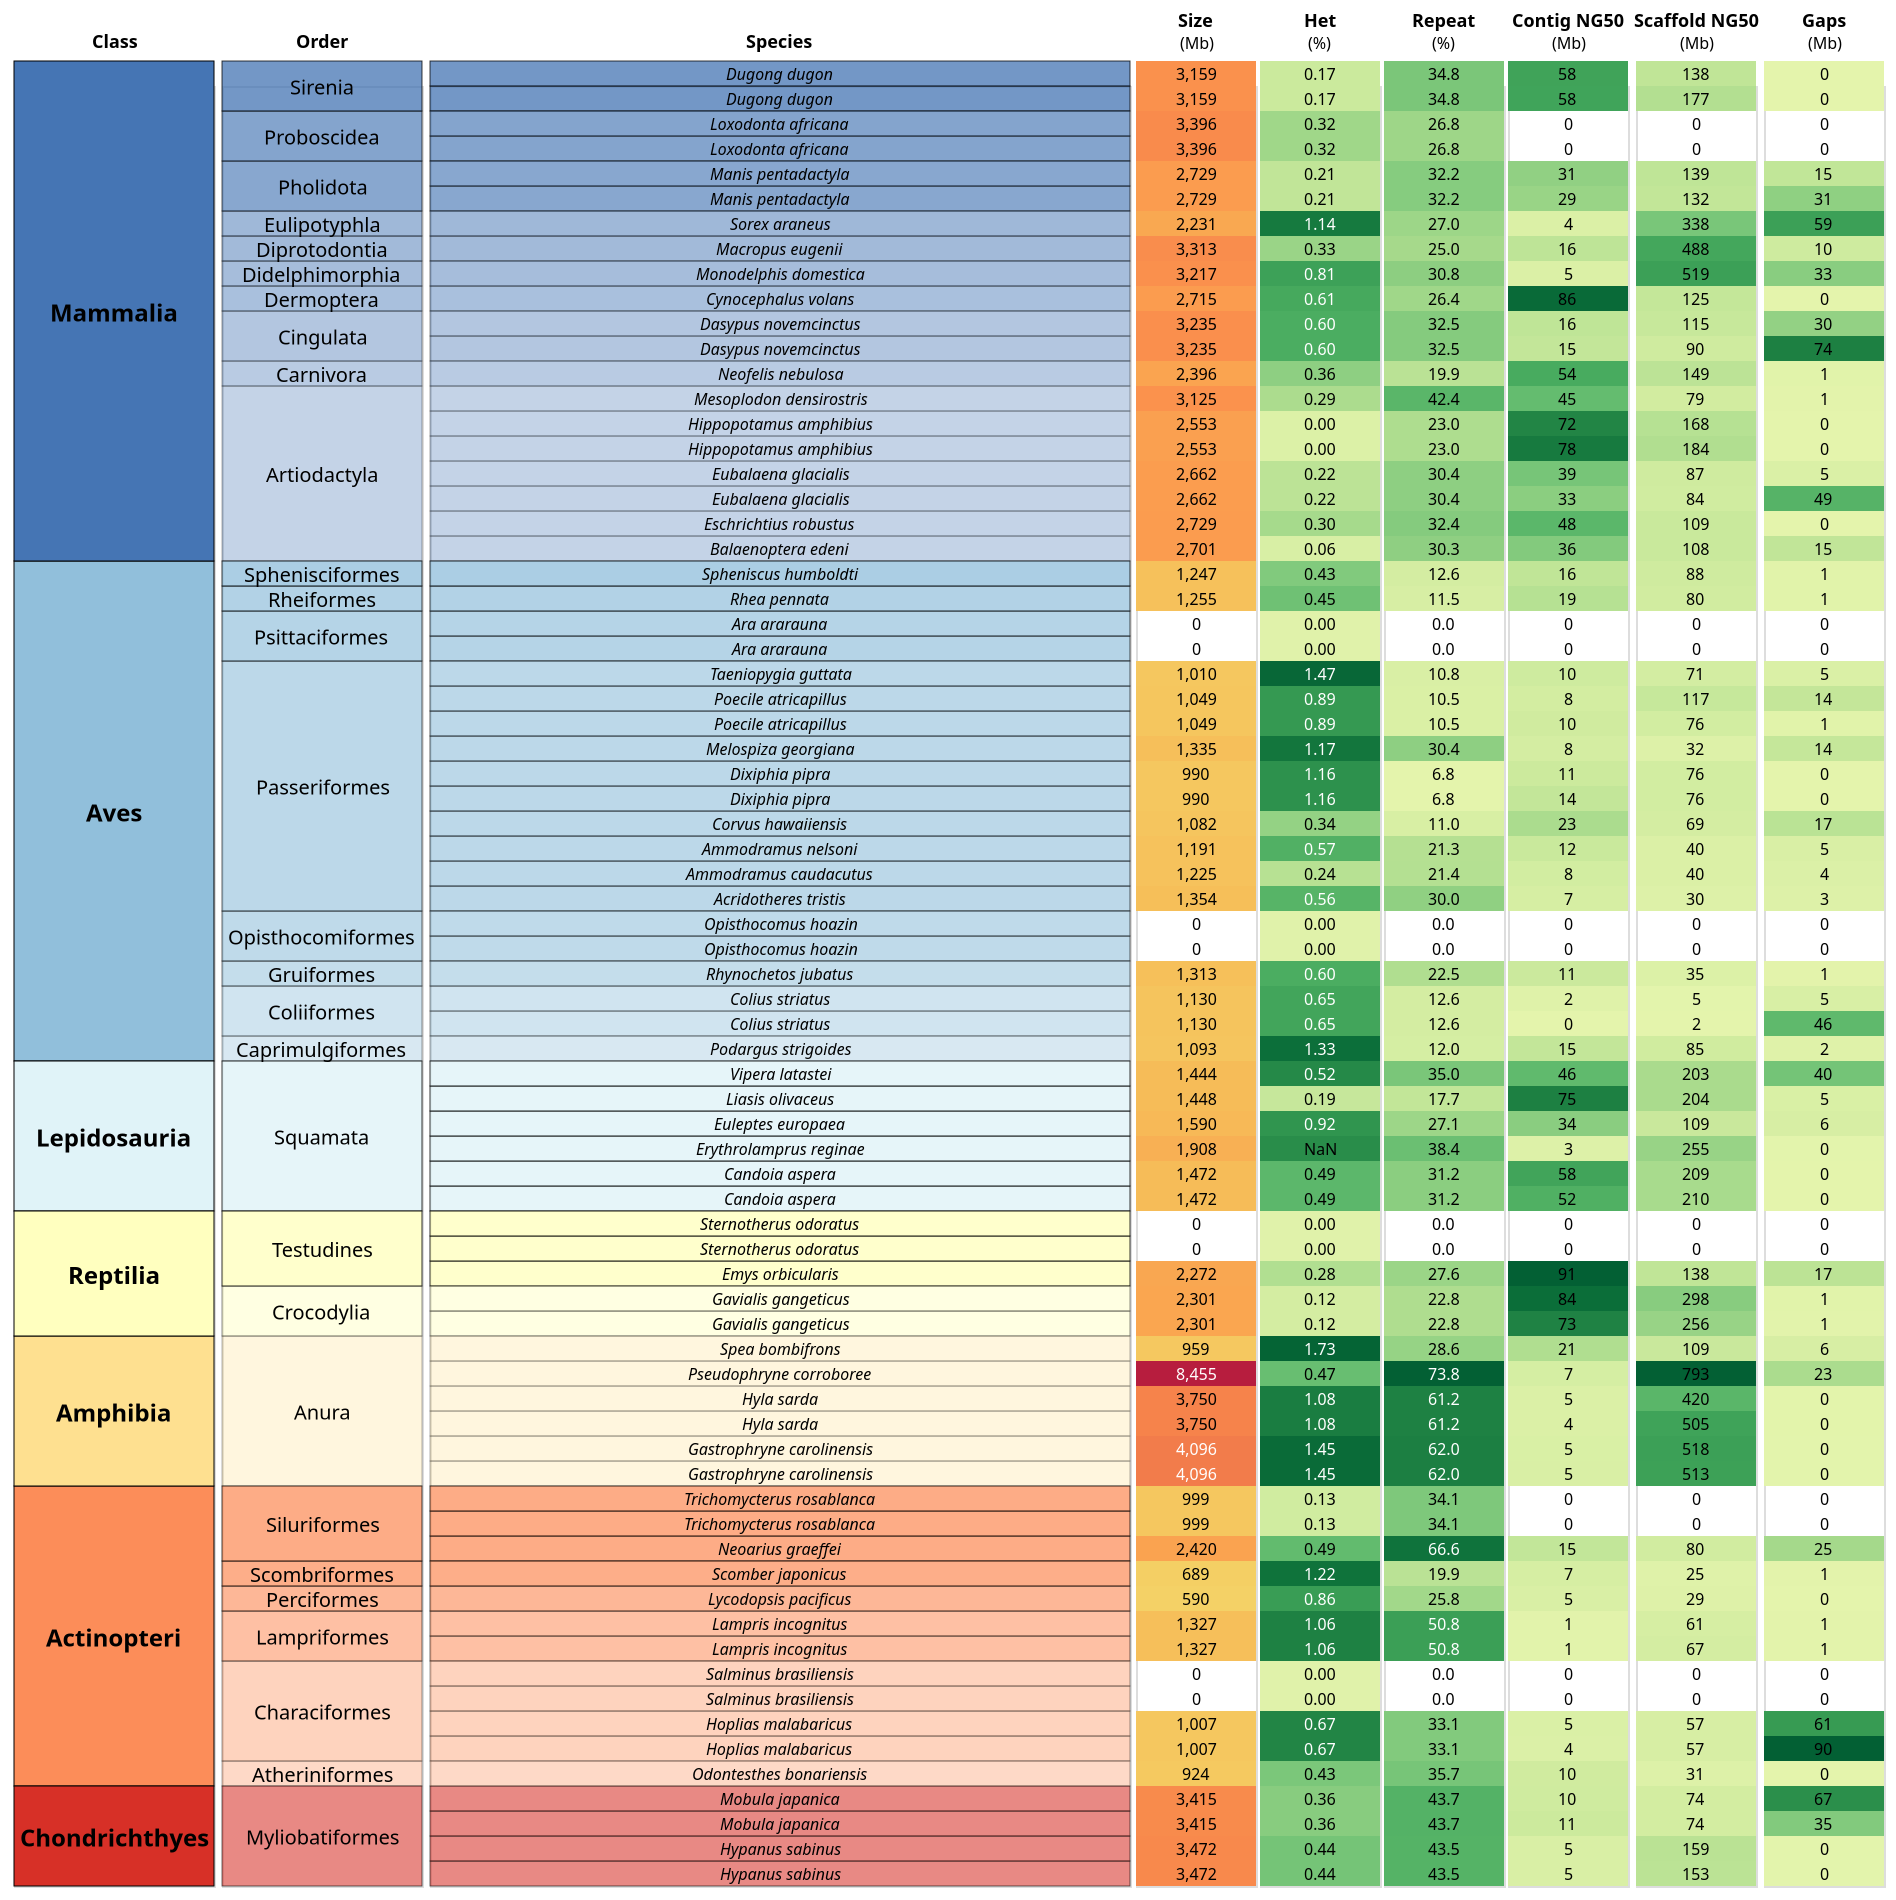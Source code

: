 {"config": {"view": {"continuousWidth": 400, "continuousHeight": 300}, "concat": {"spacing": 0}, "title": {"fontSize": 9, "subtitleFontSize": 8}}, "hconcat": [{"layer": [{"mark": {"type": "rect", "opacity": 1, "stroke": "black", "strokeWidth": 0.5}, "encoding": {"color": {"field": "class_", "legend": null, "scale": {"domain": ["Chondrichthyes", "Actinopteri", "Amphibia", "Reptilia", "Lepidosauria", "Aves", "Mammalia"], "range": ["#d73027", "#fc8d59", "#fee090", "#ffffbf", "#e0f3f8", "#91bfdb", "#4575b4"]}, "type": "nominal"}, "y": {"axis": null, "field": "mn", "scale": {"domain": [0, 72], "nice": false}, "type": "quantitative"}, "y2": {"field": "mx"}}, "height": 900, "title": "Class", "width": 100}, {"mark": {"type": "text", "align": "center", "baseline": "middle", "color": "black", "dy": -5, "fontSize": 12, "fontWeight": "bold"}, "encoding": {"color": {"value": "black"}, "href": {"field": "link", "type": "nominal"}, "text": {"field": "class_", "type": "nominal"}, "y": {"field": "mid", "type": "quantitative"}, "y2": {"field": "mx"}}, "height": 900, "title": "Class", "transform": [{"calculate": "('https://www.google.com/search?q=' + datum.class_)", "as": "link"}], "width": 100}], "data": {"name": "data-b718130dd25c796f92203ad038ae0a6a"}}, {"layer": [{"mark": {"type": "rect", "opacity": 1, "stroke": "black", "strokeWidth": 0.5}, "encoding": {"color": {"field": "class_", "legend": null, "scale": {"domain": ["Chondrichthyes", "Actinopteri", "Amphibia", "Reptilia", "Lepidosauria", "Aves", "Mammalia"], "range": ["#d73027", "#fc8d59", "#fee090", "#ffffbf", "#e0f3f8", "#91bfdb", "#4575b4"]}, "type": "nominal"}, "opacity": {"field": "order", "legend": null, "type": "nominal"}, "y": {"axis": null, "field": "mn", "scale": {"domain": [0, 72], "nice": false}, "type": "quantitative"}, "y2": {"field": "mx"}}, "height": 900, "title": "Order", "width": 100}, {"mark": {"type": "text", "align": "center", "baseline": "middle", "color": "black", "dy": -5, "fontSize": 10}, "encoding": {"color": {"value": "black"}, "href": {"field": "link", "type": "nominal"}, "opacity": {"value": 1}, "text": {"field": "order", "type": "nominal"}, "y": {"field": "mid", "type": "quantitative"}, "y2": {"field": "mx"}}, "height": 900, "title": "Order", "transform": [{"calculate": "('https://www.google.com/search?q=' + datum.order)", "as": "link"}], "width": 100}], "data": {"name": "data-6fca83ff158e93152da01a2fca35d624"}}, {"layer": [{"mark": {"type": "rect", "opacity": 1, "stroke": "black", "strokeWidth": 0.5}, "encoding": {"color": {"field": "class_", "legend": null, "scale": {"domain": ["Chondrichthyes", "Actinopteri", "Amphibia", "Reptilia", "Lepidosauria", "Aves", "Mammalia"], "range": ["#d73027", "#fc8d59", "#fee090", "#ffffbf", "#e0f3f8", "#91bfdb", "#4575b4"]}, "type": "nominal"}, "opacity": {"field": "order", "legend": null, "type": "nominal"}, "y": {"axis": null, "field": "mn", "scale": {"domain": [0, 72], "nice": false}, "type": "quantitative"}, "y2": {"field": "mx"}}, "height": 900, "title": "Species", "width": 350}, {"mark": {"type": "text", "align": "center", "baseline": "middle", "color": "black", "dy": -5, "fontSize": 8, "fontStyle": "italic"}, "encoding": {"color": {"condition": {"value": "black", "test": "(datum['class_'] === 'Mammalia')"}, "value": "black"}, "href": {"field": "link", "type": "nominal"}, "opacity": {"value": 1}, "text": {"field": "species", "type": "nominal"}, "y": {"field": "mid", "type": "quantitative"}, "y2": {"field": "mx"}}, "height": 900, "title": "Species", "transform": [{"calculate": "('https://genomeark.github.io/genomeark-all/' + datum.sp)", "as": "link"}], "width": 350}], "data": {"name": "data-f3bec25cee47e6b8a307a8fdd48ca5fb"}}, {"hconcat": [{"layer": [{"mark": "rect", "encoding": {"color": {"field": "size", "legend": null, "scale": {"scheme": "goldred"}, "type": "quantitative"}, "y": {"axis": null, "field": "mn", "scale": {"domain": [0, 72], "nice": false}, "type": "quantitative"}, "y2": {"field": "mx"}}, "height": 900, "title": {"text": "Size", "subtitle": "(Mb)"}, "width": 60}, {"mark": {"type": "text", "align": "center", "baseline": "middle", "color": "black", "dy": -5, "fontSize": 8}, "encoding": {"color": {"condition": {"value": "white", "test": "(datum['size'] > 4000)"}, "value": "black"}, "opacity": {"value": 1}, "text": {"field": "size", "format": ",.0f", "type": "quantitative"}, "y": {"field": "mn", "type": "quantitative"}, "y2": {"field": "mx"}}, "height": 900, "title": {"text": "Size", "subtitle": "(Mb)"}, "width": 60}]}, {"layer": [{"mark": "rect", "encoding": {"color": {"field": "het", "legend": null, "scale": {"scheme": "yellowgreen"}, "type": "nominal"}, "y": {"axis": null, "field": "mn", "scale": {"domain": [0, 72], "nice": false}, "type": "quantitative"}, "y2": {"field": "mx"}}, "height": 900, "title": {"text": "Het", "subtitle": "(%)"}, "width": 60}, {"mark": {"type": "text", "align": "center", "baseline": "middle", "color": "black", "dy": -5, "fontSize": 8}, "encoding": {"color": {"condition": {"value": "white", "test": "(datum['het'] > 0.5)"}, "value": "black"}, "opacity": {"value": 1}, "text": {"field": "het", "format": ",.2f", "type": "nominal"}, "y": {"field": "mn", "type": "quantitative"}, "y2": {"field": "mx"}}, "height": 900, "title": {"text": "Het", "subtitle": "(%)"}, "width": 60}]}, {"layer": [{"mark": "rect", "encoding": {"color": {"field": "rep", "legend": null, "scale": {"scheme": "yellowgreen"}, "type": "quantitative"}, "y": {"axis": null, "field": "mn", "scale": {"domain": [0, 72], "nice": false}, "type": "quantitative"}, "y2": {"field": "mx"}}, "height": 900, "title": {"text": "Repeat", "subtitle": "(%)"}, "width": 60}, {"mark": {"type": "text", "align": "center", "baseline": "middle", "color": "black", "dy": -5, "fontSize": 8}, "encoding": {"color": {"condition": {"value": "white", "test": "(datum['rep'] > 50)"}, "value": "black"}, "opacity": {"value": 1}, "text": {"field": "rep", "format": ",.1f", "type": "quantitative"}, "y": {"field": "mn", "type": "quantitative"}, "y2": {"field": "mx"}}, "height": 900, "title": {"text": "Repeat", "subtitle": "(%)"}, "width": 60}]}, {"layer": [{"mark": "rect", "encoding": {"color": {"field": "c_ng50", "legend": null, "scale": {"scheme": "yellowgreen"}, "type": "quantitative"}, "y": {"axis": null, "field": "mn", "scale": {"domain": [0, 72], "nice": false}, "type": "quantitative"}, "y2": {"field": "mx"}}, "height": 900, "title": {"text": "Contig NG50", "subtitle": "(Mb)"}, "width": 60}, {"mark": {"type": "text", "align": "center", "baseline": "middle", "color": "black", "dy": -5, "fontSize": 8}, "encoding": {"color": {"condition": {"value": "white", "test": "(datum['c_ng50'] > 4000)"}, "value": "black"}, "opacity": {"value": 1}, "text": {"field": "c_ng50", "format": ",.0f", "type": "quantitative"}, "y": {"field": "mn", "type": "quantitative"}, "y2": {"field": "mx"}}, "height": 900, "title": {"text": "Contig NG50", "subtitle": "(Mb)"}, "width": 60}]}, {"layer": [{"mark": "rect", "encoding": {"color": {"field": "s_ng50", "legend": null, "scale": {"scheme": "yellowgreen"}, "type": "quantitative"}, "y": {"axis": null, "field": "mn", "scale": {"domain": [0, 72], "nice": false}, "type": "quantitative"}, "y2": {"field": "mx"}}, "height": 900, "title": {"text": "Scaffold NG50", "subtitle": "(Mb)"}, "width": 60}, {"mark": {"type": "text", "align": "center", "baseline": "middle", "color": "black", "dy": -5, "fontSize": 8}, "encoding": {"color": {"condition": {"value": "white", "test": "(datum['s_ng50'] > 4000)"}, "value": "black"}, "opacity": {"value": 1}, "text": {"field": "s_ng50", "format": ",.0f", "type": "quantitative"}, "y": {"field": "mn", "type": "quantitative"}, "y2": {"field": "mx"}}, "height": 900, "title": {"text": "Scaffold NG50", "subtitle": "(Mb)"}, "width": 60}]}, {"layer": [{"mark": "rect", "encoding": {"color": {"field": "sGap", "legend": null, "scale": {"scheme": "yellowgreen"}, "type": "quantitative"}, "y": {"axis": null, "field": "mn", "scale": {"domain": [0, 72], "nice": false}, "type": "quantitative"}, "y2": {"field": "mx"}}, "height": 900, "title": {"text": "Gaps", "subtitle": "(Mb)"}, "width": 60}, {"mark": {"type": "text", "align": "center", "baseline": "middle", "color": "black", "dy": -5, "fontSize": 8}, "encoding": {"color": {"condition": {"value": "white", "test": "(datum['sGap'] > 4000)"}, "value": "black"}, "opacity": {"value": 1}, "text": {"field": "sGap", "format": ",.0f", "type": "quantitative"}, "y": {"field": "mn", "type": "quantitative"}, "y2": {"field": "mx"}}, "height": 900, "title": {"text": "Gaps", "subtitle": "(Mb)"}, "width": 60}]}], "data": {"name": "data-f3bec25cee47e6b8a307a8fdd48ca5fb"}}], "$schema": "https://vega.github.io/schema/vega-lite/v4.17.0.json", "datasets": {"data-b718130dd25c796f92203ad038ae0a6a": [{"class_": "Actinopteri", "mn": 4, "mx": 16, "mid": 9.5}, {"class_": "Amphibia", "mn": 16, "mx": 22, "mid": 18.5}, {"class_": "Aves", "mn": 33, "mx": 53, "mid": 42.5}, {"class_": "Chondrichthyes", "mn": 0, "mx": 4, "mid": 1.5}, {"class_": "Lepidosauria", "mn": 27, "mx": 33, "mid": 29.5}, {"class_": "Mammalia", "mn": 53, "mx": 73, "mid": 62.5}, {"class_": "Reptilia", "mn": 22, "mx": 27, "mid": 24.0}], "data-6fca83ff158e93152da01a2fca35d624": [{"order": "Anura", "mn": 16, "mx": 22, "mid": 18.5, "class_": "Amphibia"}, {"order": "Artiodactyla", "mn": 53, "mx": 60, "mid": 56.0, "class_": "Mammalia"}, {"order": "Atheriniformes", "mn": 4, "mx": 5, "mid": 4.0, "class_": "Actinopteri"}, {"order": "Caprimulgiformes", "mn": 33, "mx": 34, "mid": 33.0, "class_": "Aves"}, {"order": "Carnivora", "mn": 60, "mx": 61, "mid": 60.0, "class_": "Mammalia"}, {"order": "Characiformes", "mn": 5, "mx": 9, "mid": 6.5, "class_": "Actinopteri"}, {"order": "Cingulata", "mn": 61, "mx": 63, "mid": 61.5, "class_": "Mammalia"}, {"order": "Coliiformes", "mn": 34, "mx": 36, "mid": 34.5, "class_": "Aves"}, {"order": "Crocodylia", "mn": 22, "mx": 24, "mid": 22.5, "class_": "Reptilia"}, {"order": "Dermoptera", "mn": 63, "mx": 64, "mid": 63.0, "class_": "Mammalia"}, {"order": "Didelphimorphia", "mn": 64, "mx": 65, "mid": 64.0, "class_": "Mammalia"}, {"order": "Diprotodontia", "mn": 65, "mx": 66, "mid": 65.0, "class_": "Mammalia"}, {"order": "Eulipotyphla", "mn": 66, "mx": 67, "mid": 66.0, "class_": "Mammalia"}, {"order": "Gruiformes", "mn": 36, "mx": 37, "mid": 36.0, "class_": "Aves"}, {"order": "Lampriformes", "mn": 9, "mx": 11, "mid": 9.5, "class_": "Actinopteri"}, {"order": "Myliobatiformes", "mn": 0, "mx": 4, "mid": 1.5, "class_": "Chondrichthyes"}, {"order": "Opisthocomiformes", "mn": 37, "mx": 39, "mid": 37.5, "class_": "Aves"}, {"order": "Passeriformes", "mn": 39, "mx": 49, "mid": 43.5, "class_": "Aves"}, {"order": "Perciformes", "mn": 11, "mx": 12, "mid": 11.0, "class_": "Actinopteri"}, {"order": "Pholidota", "mn": 67, "mx": 69, "mid": 67.5, "class_": "Mammalia"}, {"order": "Proboscidea", "mn": 69, "mx": 71, "mid": 69.5, "class_": "Mammalia"}, {"order": "Psittaciformes", "mn": 49, "mx": 51, "mid": 49.5, "class_": "Aves"}, {"order": "Rheiformes", "mn": 51, "mx": 52, "mid": 51.0, "class_": "Aves"}, {"order": "Scombriformes", "mn": 12, "mx": 13, "mid": 12.0, "class_": "Actinopteri"}, {"order": "Siluriformes", "mn": 13, "mx": 16, "mid": 14.0, "class_": "Actinopteri"}, {"order": "Sirenia", "mn": 71, "mx": 73, "mid": 71.5, "class_": "Mammalia"}, {"order": "Sphenisciformes", "mn": 52, "mx": 53, "mid": 52.0, "class_": "Aves"}, {"order": "Squamata", "mn": 27, "mx": 33, "mid": 29.5, "class_": "Lepidosauria"}, {"order": "Testudines", "mn": 24, "mx": 27, "mid": 25.0, "class_": "Reptilia"}], "data-f3bec25cee47e6b8a307a8fdd48ca5fb": [{"NCBI Species": "Acridotheres tristis", "Assembly version": "hap1", "sp": "Acridotheres_tristis", "mn": 39, "mx": 40, "mid": 39.0, "species": "Acridotheres tristis", "class_": "Aves", "order": "Passeriformes", "size": 1354.313347, "het": 0.558, "rep": 30.0, "s_ng50": 29.697385, "c_ng50": 6.53036, "sGap": 3.114772}, {"NCBI Species": "Ammodramus caudacutus", "Assembly version": "hap1", "sp": "Ammodramus_caudacutus", "mn": 40, "mx": 41, "mid": 40.0, "species": "Ammodramus caudacutus", "class_": "Aves", "order": "Passeriformes", "size": 1225.461744, "het": 0.236, "rep": 21.4, "s_ng50": 39.973966, "c_ng50": 8.43839, "sGap": 4.089548}, {"NCBI Species": "Ammodramus nelsoni", "Assembly version": "hap1", "sp": "Ammospiza_nelsoni", "mn": 41, "mx": 42, "mid": 41.0, "species": "Ammodramus nelsoni", "class_": "Aves", "order": "Passeriformes", "size": 1190.976425, "het": 0.571, "rep": 21.3, "s_ng50": 40.15902, "c_ng50": 12.036358, "sGap": 5.142283}, {"NCBI Species": "Ara ararauna", "Assembly version": "hap1", "sp": "Ara_ararauna", "mn": 49, "mx": 50, "mid": 49.0, "species": "Ara ararauna", "class_": "Aves", "order": "Psittaciformes", "size": null, "het": null, "rep": null, "s_ng50": null, "c_ng50": null, "sGap": null}, {"NCBI Species": "Ara ararauna", "Assembly version": "hap2", "sp": "Ara_ararauna", "mn": 50, "mx": 51, "mid": 50.0, "species": "Ara ararauna", "class_": "Aves", "order": "Psittaciformes", "size": null, "het": null, "rep": null, "s_ng50": null, "c_ng50": null, "sGap": null}, {"NCBI Species": "Balaenoptera edeni", "Assembly version": "hap2", "sp": "Balaenoptera_ricei", "mn": 53, "mx": 54, "mid": 53.0, "species": "Balaenoptera edeni", "class_": "Mammalia", "order": "Artiodactyla", "size": 2700.742385, "het": 0.0628, "rep": 30.3, "s_ng50": 108.195663, "c_ng50": 35.550969, "sGap": 14.987903}, {"NCBI Species": "Candoia aspera", "Assembly version": "hap1", "sp": "Candoia_aspera", "mn": 27, "mx": 28, "mid": 27.0, "species": "Candoia aspera", "class_": "Lepidosauria", "order": "Squamata", "size": 1472.456021, "het": 0.491, "rep": 31.2, "s_ng50": 209.78444, "c_ng50": 51.781456, "sGap": 0.0198}, {"NCBI Species": "Candoia aspera", "Assembly version": "hap2", "sp": "Candoia_aspera", "mn": 28, "mx": 29, "mid": 28.0, "species": "Candoia aspera", "class_": "Lepidosauria", "order": "Squamata", "size": 1472.456021, "het": 0.491, "rep": 31.2, "s_ng50": 209.252319, "c_ng50": 57.569195, "sGap": 0.0188}, {"NCBI Species": "Colius striatus", "Assembly version": "hap1", "sp": "Colius_striatus", "mn": 34, "mx": 35, "mid": 34.0, "species": "Colius striatus", "class_": "Aves", "order": "Coliiformes", "size": 1130.197506, "het": 0.646, "rep": 12.6, "s_ng50": 2.465505, "c_ng50": 0.0, "sGap": 46.183434}, {"NCBI Species": "Colius striatus", "Assembly version": "hap2", "sp": "Colius_striatus", "mn": 35, "mx": 36, "mid": 35.0, "species": "Colius striatus", "class_": "Aves", "order": "Coliiformes", "size": 1130.197506, "het": 0.646, "rep": 12.6, "s_ng50": 5.445007, "c_ng50": 2.47792, "sGap": 5.486305}, {"NCBI Species": "Corvus hawaiiensis", "Assembly version": "hap1", "sp": "Corvus_hawaiiensis", "mn": 42, "mx": 43, "mid": 42.0, "species": "Corvus hawaiiensis", "class_": "Aves", "order": "Passeriformes", "size": 1081.864808, "het": 0.34399, "rep": 10.9934, "s_ng50": 68.800448, "c_ng50": 23.113903, "sGap": 17.498309}, {"NCBI Species": "Cynocephalus volans", "Assembly version": "hap1", "sp": "Cynocephalus_volans", "mn": 63, "mx": 64, "mid": 63.0, "species": "Cynocephalus volans", "class_": "Mammalia", "order": "Dermoptera", "size": 2715.040762, "het": 0.611, "rep": 26.4, "s_ng50": 124.894351, "c_ng50": 85.957123, "sGap": 0.017}, {"NCBI Species": "Dasypus novemcinctus", "Assembly version": "hap1", "sp": "Dasypus_novemcinctus", "mn": 61, "mx": 62, "mid": 61.0, "species": "Dasypus novemcinctus", "class_": "Mammalia", "order": "Cingulata", "size": 3235.269131, "het": 0.602, "rep": 32.5, "s_ng50": 89.685286, "c_ng50": 14.5185, "sGap": 73.679866}, {"NCBI Species": "Dasypus novemcinctus", "Assembly version": "hap2", "sp": "Dasypus_novemcinctus", "mn": 62, "mx": 63, "mid": 62.0, "species": "Dasypus novemcinctus", "class_": "Mammalia", "order": "Cingulata", "size": 3235.269131, "het": 0.602, "rep": 32.5, "s_ng50": 115.106639, "c_ng50": 15.877795, "sGap": 30.434832}, {"NCBI Species": "Dixiphia pipra", "Assembly version": "hap1", "sp": "Dixiphia_pipra", "mn": 43, "mx": 44, "mid": 43.0, "species": "Dixiphia pipra", "class_": "Aves", "order": "Passeriformes", "size": 989.883326, "het": 1.16, "rep": 6.8, "s_ng50": 75.758576, "c_ng50": 14.46418, "sGap": 0.0534}, {"NCBI Species": "Dixiphia pipra", "Assembly version": "hap2", "sp": "Dixiphia_pipra", "mn": 44, "mx": 45, "mid": 44.0, "species": "Dixiphia pipra", "class_": "Aves", "order": "Passeriformes", "size": 989.883326, "het": 1.16, "rep": 6.8, "s_ng50": 75.60774, "c_ng50": 11.166331, "sGap": 0.0614}, {"NCBI Species": "Dugong dugon", "Assembly version": "hap1", "sp": "Dugon_dugong", "mn": 71, "mx": 72, "mid": 71.0, "species": "Dugong dugon", "class_": "Mammalia", "order": "Sirenia", "size": 3158.605109, "het": 0.17, "rep": 34.8, "s_ng50": 177.379183, "c_ng50": 57.632671, "sGap": 0.0158}, {"NCBI Species": "Dugong dugon", "Assembly version": "hap2", "sp": "Dugon_dugong", "mn": 72, "mx": 73, "mid": 72.0, "species": "Dugong dugon", "class_": "Mammalia", "order": "Sirenia", "size": 3158.605109, "het": 0.17, "rep": 34.8, "s_ng50": 138.031769, "c_ng50": 57.883746, "sGap": 0.0176}, {"NCBI Species": "Emys orbicularis", "Assembly version": "hap1", "sp": "Emys_orbicularis", "mn": 24, "mx": 25, "mid": 24.0, "species": "Emys orbicularis", "class_": "Reptilia", "order": "Testudines", "size": 2271.648625, "het": 0.279, "rep": 27.6, "s_ng50": 137.743343, "c_ng50": 91.255289, "sGap": 16.997162}, {"NCBI Species": "Erythrolamprus reginae", "Assembly version": "hap2", "sp": "Erythrolamprus_reginae", "mn": 29, "mx": 30, "mid": 29.0, "species": "Erythrolamprus reginae", "class_": "Lepidosauria", "order": "Squamata", "size": 1908.066061, "het": "3.74,0.422", "rep": 38.4, "s_ng50": 255.449344, "c_ng50": 3.202651, "sGap": 0.268}, {"NCBI Species": "Eschrichtius robustus", "Assembly version": "hap1", "sp": "Eschrichtius_robustus", "mn": 54, "mx": 55, "mid": 54.0, "species": "Eschrichtius robustus", "class_": "Mammalia", "order": "Artiodactyla", "size": 2729.218268, "het": 0.3008, "rep": 32.4, "s_ng50": 108.759401, "c_ng50": 47.844248, "sGap": 0.0124}, {"NCBI Species": "Eubalaena glacialis", "Assembly version": "hap1", "sp": "Eubalaena_glacialis", "mn": 55, "mx": 56, "mid": 55.0, "species": "Eubalaena glacialis", "class_": "Mammalia", "order": "Artiodactyla", "size": 2661.810066, "het": 0.222, "rep": 30.4, "s_ng50": 84.363911, "c_ng50": 33.139823, "sGap": 49.090235}, {"NCBI Species": "Eubalaena glacialis", "Assembly version": "hap2", "sp": "Eubalaena_glacialis", "mn": 56, "mx": 57, "mid": 56.0, "species": "Eubalaena glacialis", "class_": "Mammalia", "order": "Artiodactyla", "size": 2661.810066, "het": 0.222, "rep": 30.4, "s_ng50": 86.797429, "c_ng50": 39.169611, "sGap": 4.807717}, {"NCBI Species": "Euleptes europaea", "Assembly version": "hap2", "sp": "Euleptes_europaea", "mn": 30, "mx": 31, "mid": 30.0, "species": "Euleptes europaea", "class_": "Lepidosauria", "order": "Squamata", "size": 1589.842322, "het": 0.916, "rep": 27.1, "s_ng50": 109.232959, "c_ng50": 33.587463, "sGap": 6.250745}, {"NCBI Species": "Gastrophryne carolinensis", "Assembly version": "hap1", "sp": "Gastrophryne_carolinensis", "mn": 16, "mx": 17, "mid": 16.0, "species": "Gastrophryne carolinensis", "class_": "Amphibia", "order": "Anura", "size": 4095.803536, "het": 1.45, "rep": 62.0, "s_ng50": 513.356448, "c_ng50": 5.281947, "sGap": 0.3246}, {"NCBI Species": "Gastrophryne carolinensis", "Assembly version": "hap2", "sp": "Gastrophryne_carolinensis", "mn": 17, "mx": 18, "mid": 17.0, "species": "Gastrophryne carolinensis", "class_": "Amphibia", "order": "Anura", "size": 4095.803536, "het": 1.45, "rep": 62.0, "s_ng50": 517.518214, "c_ng50": 5.065, "sGap": 0.3278}, {"NCBI Species": "Gavialis gangeticus", "Assembly version": "hap1", "sp": "Gavialis_gangeticus", "mn": 22, "mx": 23, "mid": 22.0, "species": "Gavialis gangeticus", "class_": "Reptilia", "order": "Crocodylia", "size": 2301.125167, "het": 0.115, "rep": 22.8, "s_ng50": 255.848931, "c_ng50": 73.46118, "sGap": 1.123892}, {"NCBI Species": "Gavialis gangeticus", "Assembly version": "hap2", "sp": "Gavialis_gangeticus", "mn": 23, "mx": 24, "mid": 23.0, "species": "Gavialis gangeticus", "class_": "Reptilia", "order": "Crocodylia", "size": 2301.125167, "het": 0.115, "rep": 22.8, "s_ng50": 298.315767, "c_ng50": 84.23512, "sGap": 1.257318}, {"NCBI Species": "Hippopotamus amphibius", "Assembly version": "hap1", "sp": "Hippopotamus_amphibius", "mn": 57, "mx": 58, "mid": 57.0, "species": "Hippopotamus amphibius", "class_": "Mammalia", "order": "Artiodactyla", "size": 2552.797209, "het": 0.001, "rep": 23.0, "s_ng50": 184.162729, "c_ng50": 77.761737, "sGap": 0.0166}, {"NCBI Species": "Hippopotamus amphibius", "Assembly version": "hap2", "sp": "Hippopotamus_amphibius", "mn": 58, "mx": 59, "mid": 58.0, "species": "Hippopotamus amphibius", "class_": "Mammalia", "order": "Artiodactyla", "size": 2552.797209, "het": 0.001, "rep": 23.0, "s_ng50": 168.269428, "c_ng50": 72.137584, "sGap": 0.0168}, {"NCBI Species": "Hoplias malabaricus", "Assembly version": "hap1", "sp": "Hoplias_malabaricus", "mn": 5, "mx": 6, "mid": 5.0, "species": "Hoplias malabaricus", "class_": "Actinopteri", "order": "Characiformes", "size": 1006.60632, "het": 0.668, "rep": 33.1, "s_ng50": 56.848262, "c_ng50": 4.154888, "sGap": 90.162902}, {"NCBI Species": "Hoplias malabaricus", "Assembly version": "hap2", "sp": "Hoplias_malabaricus", "mn": 6, "mx": 7, "mid": 6.0, "species": "Hoplias malabaricus", "class_": "Actinopteri", "order": "Characiformes", "size": 1006.60632, "het": 0.668, "rep": 33.1, "s_ng50": 57.282699, "c_ng50": 4.69629, "sGap": 61.028905}, {"NCBI Species": "Hyla sarda", "Assembly version": "hap1", "sp": "Hyla_sarda", "mn": 18, "mx": 19, "mid": 18.0, "species": "Hyla sarda", "class_": "Amphibia", "order": "Anura", "size": 3749.586442, "het": 1.08, "rep": 61.2, "s_ng50": 505.300156, "c_ng50": 4.426236, "sGap": 0.4422}, {"NCBI Species": "Hyla sarda", "Assembly version": "hap2", "sp": "Hyla_sarda", "mn": 19, "mx": 20, "mid": 19.0, "species": "Hyla sarda", "class_": "Amphibia", "order": "Anura", "size": 3749.586442, "het": 1.08, "rep": 61.2, "s_ng50": 419.944051, "c_ng50": 4.51617, "sGap": 0.4188}, {"NCBI Species": "Hypanus sabinus", "Assembly version": "hap1", "sp": "Hypanus_sabinus", "mn": 0, "mx": 1, "mid": 0.0, "species": "Hypanus sabinus", "class_": "Chondrichthyes", "order": "Myliobatiformes", "size": 3472.076753, "het": 0.441, "rep": 43.5, "s_ng50": 153.447554, "c_ng50": 5.354043, "sGap": 0.3148}, {"NCBI Species": "Hypanus sabinus", "Assembly version": "hap2", "sp": "Hypanus_sabinus", "mn": 1, "mx": 2, "mid": 1.0, "species": "Hypanus sabinus", "class_": "Chondrichthyes", "order": "Myliobatiformes", "size": 3472.076753, "het": 0.441, "rep": 43.5, "s_ng50": 158.616492, "c_ng50": 5.177429, "sGap": 0.314}, {"NCBI Species": "Lampris incognitus", "Assembly version": "hap1", "sp": "Lampris_incognitus", "mn": 9, "mx": 10, "mid": 9.0, "species": "Lampris incognitus", "class_": "Actinopteri", "order": "Lampriformes", "size": 1326.736238, "het": 1.06, "rep": 50.8, "s_ng50": 67.430497, "c_ng50": 1.003085, "sGap": 0.6238}, {"NCBI Species": "Lampris incognitus", "Assembly version": "hap2", "sp": "Lampris_incognitus", "mn": 10, "mx": 11, "mid": 10.0, "species": "Lampris incognitus", "class_": "Actinopteri", "order": "Lampriformes", "size": 1326.736238, "het": 1.06, "rep": 50.8, "s_ng50": 61.460152, "c_ng50": 1.086565, "sGap": 0.6098}, {"NCBI Species": "Liasis olivaceus", "Assembly version": "hap2", "sp": "Liasis_olivaceus", "mn": 31, "mx": 32, "mid": 31.0, "species": "Liasis olivaceus", "class_": "Lepidosauria", "order": "Squamata", "size": 1447.634414, "het": 0.186, "rep": 17.7, "s_ng50": 203.536677, "c_ng50": 74.672673, "sGap": 5.064312}, {"NCBI Species": "Loxodonta africana", "Assembly version": "hap1", "sp": "Loxodonta_africana", "mn": 69, "mx": 70, "mid": 69.0, "species": "Loxodonta africana", "class_": "Mammalia", "order": "Proboscidea", "size": 3396.034559, "het": 0.32, "rep": 26.8, "s_ng50": null, "c_ng50": null, "sGap": null}, {"NCBI Species": "Loxodonta africana", "Assembly version": "hap2", "sp": "Loxodonta_africana", "mn": 70, "mx": 71, "mid": 70.0, "species": "Loxodonta africana", "class_": "Mammalia", "order": "Proboscidea", "size": 3396.034559, "het": 0.32, "rep": 26.8, "s_ng50": null, "c_ng50": null, "sGap": null}, {"NCBI Species": "Lycodopsis pacificus", "Assembly version": "hap2", "sp": "Lycodopsis_pacificus", "mn": 11, "mx": 12, "mid": 11.0, "species": "Lycodopsis pacificus", "class_": "Actinopteri", "order": "Perciformes", "size": 590.402093, "het": 0.863, "rep": 25.8, "s_ng50": 28.913003, "c_ng50": 5.238746, "sGap": 0.0686}, {"NCBI Species": "Macropus eugenii", "Assembly version": "hap1", "sp": "Macropus_eugenii", "mn": 65, "mx": 66, "mid": 65.0, "species": "Macropus eugenii", "class_": "Mammalia", "order": "Diprotodontia", "size": 3312.89293, "het": 0.33294, "rep": 25.03798, "s_ng50": 488.036699, "c_ng50": 16.260088, "sGap": 10.151481}, {"NCBI Species": "Manis pentadactyla", "Assembly version": "hap1", "sp": "Manis_pentadactyla", "mn": 67, "mx": 68, "mid": 67.0, "species": "Manis pentadactyla", "class_": "Mammalia", "order": "Pholidota", "size": 2728.549055, "het": 0.212, "rep": 32.2, "s_ng50": 132.345885, "c_ng50": 28.762677, "sGap": 31.461981}, {"NCBI Species": "Manis pentadactyla", "Assembly version": "hap2", "sp": "Manis_pentadactyla", "mn": 68, "mx": 69, "mid": 68.0, "species": "Manis pentadactyla", "class_": "Mammalia", "order": "Pholidota", "size": 2728.549055, "het": 0.212, "rep": 32.2, "s_ng50": 139.388172, "c_ng50": 31.370214, "sGap": 14.873332}, {"NCBI Species": "Melospiza georgiana", "Assembly version": "hap1", "sp": "Melospiza_georgiana", "mn": 45, "mx": 46, "mid": 45.0, "species": "Melospiza georgiana", "class_": "Aves", "order": "Passeriformes", "size": 1334.824158, "het": 1.17, "rep": 30.4, "s_ng50": 32.012489, "c_ng50": 7.607103, "sGap": 13.526837}, {"NCBI Species": "Mesoplodon densirostris", "Assembly version": "hap1", "sp": "Mesoplodon_densirostris", "mn": 59, "mx": 60, "mid": 59.0, "species": "Mesoplodon densirostris", "class_": "Mammalia", "order": "Artiodactyla", "size": 3125.258145, "het": 0.293, "rep": 42.4, "s_ng50": 78.67239, "c_ng50": 45.032744, "sGap": 0.693296}, {"NCBI Species": "Mobula japanica", "Assembly version": "hap1", "sp": "Mobula_giorna", "mn": 2, "mx": 3, "mid": 2.0, "species": "Mobula japanica", "class_": "Chondrichthyes", "order": "Myliobatiformes", "size": 3415.08342, "het": 0.358, "rep": 43.7, "s_ng50": 74.03082, "c_ng50": 11.133045, "sGap": 35.398234}, {"NCBI Species": "Mobula japanica", "Assembly version": "hap2", "sp": "Mobula_giorna", "mn": 3, "mx": 4, "mid": 3.0, "species": "Mobula japanica", "class_": "Chondrichthyes", "order": "Myliobatiformes", "size": 3415.08342, "het": 0.358, "rep": 43.7, "s_ng50": 73.868846, "c_ng50": 9.776081, "sGap": 66.535008}, {"NCBI Species": "Monodelphis domestica", "Assembly version": "hap1", "sp": "Monodelphis_domestica", "mn": 64, "mx": 65, "mid": 64.0, "species": "Monodelphis domestica", "class_": "Mammalia", "order": "Didelphimorphia", "size": 3216.94597, "het": 0.808, "rep": 30.8, "s_ng50": 518.588076, "c_ng50": 4.53615, "sGap": 33.385555}, {"NCBI Species": "Neoarius graeffei", "Assembly version": "hap1", "sp": "Neoarius_graeffei", "mn": 13, "mx": 14, "mid": 13.0, "species": "Neoarius graeffei", "class_": "Actinopteri", "order": "Siluriformes", "size": 2420.249501, "het": 0.489, "rep": 66.6, "s_ng50": 80.184264, "c_ng50": 14.669962, "sGap": 24.860656}, {"NCBI Species": "Neofelis nebulosa", "Assembly version": "hap1", "sp": "Neofelis_nebulosa", "mn": 60, "mx": 61, "mid": 60.0, "species": "Neofelis nebulosa", "class_": "Mammalia", "order": "Carnivora", "size": 2395.992815, "het": 0.356, "rep": 19.9, "s_ng50": 149.006193, "c_ng50": 54.293935, "sGap": 1.357852}, {"NCBI Species": "Odontesthes bonariensis", "Assembly version": "hap1", "sp": "Odontesthes_bonariensis", "mn": 4, "mx": 5, "mid": 4.0, "species": "Odontesthes bonariensis", "class_": "Actinopteri", "order": "Atheriniformes", "size": 924.220623, "het": 0.433, "rep": 35.7, "s_ng50": 31.128597, "c_ng50": 9.61037, "sGap": 0.0675}, {"NCBI Species": "Opisthocomus hoazin", "Assembly version": "hap1", "sp": "Opisthocomus_hoazin", "mn": 37, "mx": 38, "mid": 37.0, "species": "Opisthocomus hoazin", "class_": "Aves", "order": "Opisthocomiformes", "size": null, "het": null, "rep": null, "s_ng50": null, "c_ng50": null, "sGap": null}, {"NCBI Species": "Opisthocomus hoazin", "Assembly version": "hap2", "sp": "Opisthocomus_hoazin", "mn": 38, "mx": 39, "mid": 38.0, "species": "Opisthocomus hoazin", "class_": "Aves", "order": "Opisthocomiformes", "size": null, "het": null, "rep": null, "s_ng50": null, "c_ng50": null, "sGap": null}, {"NCBI Species": "Podargus strigoides", "Assembly version": "hap1", "sp": "Podargus_strigoides", "mn": 33, "mx": 34, "mid": 33.0, "species": "Podargus strigoides", "class_": "Aves", "order": "Caprimulgiformes", "size": 1092.727389, "het": 1.33, "rep": 12.0, "s_ng50": 85.230406, "c_ng50": 14.555328, "sGap": 2.220446}, {"NCBI Species": "Poecile atricapillus", "Assembly version": "hap1", "sp": "Poecile_atricapillus", "mn": 46, "mx": 47, "mid": 46.0, "species": "Poecile atricapillus", "class_": "Aves", "order": "Passeriformes", "size": 1049.274508, "het": 0.893, "rep": 10.5, "s_ng50": 76.055826, "c_ng50": 9.624478, "sGap": 1.403275}, {"NCBI Species": "Poecile atricapillus", "Assembly version": "hap2", "sp": "Poecile_atricapillus", "mn": 47, "mx": 48, "mid": 47.0, "species": "Poecile atricapillus", "class_": "Aves", "order": "Passeriformes", "size": 1049.274508, "het": 0.893, "rep": 10.5, "s_ng50": 116.828732, "c_ng50": 8.200554, "sGap": 14.000808}, {"NCBI Species": "Pseudophryne corroboree", "Assembly version": "hap2", "sp": "Pseudophryne_corroboree", "mn": 20, "mx": 21, "mid": 20.0, "species": "Pseudophryne corroboree", "class_": "Amphibia", "order": "Anura", "size": 8455.43838, "het": 0.471, "rep": 73.8, "s_ng50": 792.631323, "c_ng50": 7.166398, "sGap": 22.80747}, {"NCBI Species": "Rhea pennata", "Assembly version": "hap1", "sp": "Rhea_pennata", "mn": 51, "mx": 52, "mid": 51.0, "species": "Rhea pennata", "class_": "Aves", "order": "Rheiformes", "size": 1255.251577, "het": 0.445, "rep": 11.5, "s_ng50": 79.541306, "c_ng50": 19.335416, "sGap": 1.447586}, {"NCBI Species": "Rhynochetos jubatus", "Assembly version": "hap1", "sp": "Rhynochetos_jubatus", "mn": 36, "mx": 37, "mid": 36.0, "species": "Rhynochetos jubatus", "class_": "Aves", "order": "Gruiformes", "size": 1312.755001, "het": 0.602, "rep": 22.5, "s_ng50": 34.93808, "c_ng50": 11.475096, "sGap": 0.617785}, {"NCBI Species": "Salminus brasiliensis", "Assembly version": "hap1", "sp": "Salminus_brasiliensis", "mn": 7, "mx": 8, "mid": 7.0, "species": "Salminus brasiliensis", "class_": "Actinopteri", "order": "Characiformes", "size": null, "het": null, "rep": null, "s_ng50": null, "c_ng50": null, "sGap": null}, {"NCBI Species": "Salminus brasiliensis", "Assembly version": "hap2", "sp": "Salminus_brasiliensis", "mn": 8, "mx": 9, "mid": 8.0, "species": "Salminus brasiliensis", "class_": "Actinopteri", "order": "Characiformes", "size": null, "het": null, "rep": null, "s_ng50": null, "c_ng50": null, "sGap": null}, {"NCBI Species": "Scomber japonicus", "Assembly version": "hap1", "sp": "Scomber_japonicus", "mn": 12, "mx": 13, "mid": 12.0, "species": "Scomber japonicus", "class_": "Actinopteri", "order": "Scombriformes", "size": 688.600335, "het": 1.22, "rep": 19.9, "s_ng50": 25.30709, "c_ng50": 6.643518, "sGap": 0.587}, {"NCBI Species": "Sorex araneus", "Assembly version": "hap1", "sp": "Sorex_araneus", "mn": 66, "mx": 67, "mid": 66.0, "species": "Sorex araneus", "class_": "Mammalia", "order": "Eulipotyphla", "size": 2230.886386, "het": 1.13646, "rep": 27.0295, "s_ng50": 338.227856, "c_ng50": 4.32518, "sGap": 58.832604}, {"NCBI Species": "Spea bombifrons", "Assembly version": "hap1", "sp": "Spea_bombifrons", "mn": 21, "mx": 22, "mid": 21.0, "species": "Spea bombifrons", "class_": "Amphibia", "order": "Anura", "size": 959.239875, "het": 1.73, "rep": 28.6, "s_ng50": 109.389205, "c_ng50": 21.170366, "sGap": 6.238534}, {"NCBI Species": "Spheniscus humboldti", "Assembly version": "hap1", "sp": "Spheniscus_humboldti", "mn": 52, "mx": 53, "mid": 52.0, "species": "Spheniscus humboldti", "class_": "Aves", "order": "Sphenisciformes", "size": 1246.817591, "het": 0.426, "rep": 12.6, "s_ng50": 88.4601, "c_ng50": 15.775369, "sGap": 1.417505}, {"NCBI Species": "Sternotherus odoratus", "Assembly version": "hap1", "sp": "Sternotherus_odoratus", "mn": 25, "mx": 26, "mid": 25.0, "species": "Sternotherus odoratus", "class_": "Reptilia", "order": "Testudines", "size": null, "het": null, "rep": null, "s_ng50": null, "c_ng50": null, "sGap": null}, {"NCBI Species": "Sternotherus odoratus", "Assembly version": "hap2", "sp": "Sternotherus_odoratus", "mn": 26, "mx": 27, "mid": 26.0, "species": "Sternotherus odoratus", "class_": "Reptilia", "order": "Testudines", "size": null, "het": null, "rep": null, "s_ng50": null, "c_ng50": null, "sGap": null}, {"NCBI Species": "Taeniopygia guttata", "Assembly version": "hap1", "sp": "Taeniopygia_guttata", "mn": 48, "mx": 49, "mid": 48.0, "species": "Taeniopygia guttata", "class_": "Aves", "order": "Passeriformes", "size": 1009.754198, "het": 1.47441, "rep": 10.8265, "s_ng50": 71.125647, "c_ng50": 10.156899, "sGap": 4.677748}, {"NCBI Species": "Trichomycterus rosablanca", "Assembly version": "hap1", "sp": "Trichomycterus_rosablanca", "mn": 14, "mx": 15, "mid": 14.0, "species": "Trichomycterus rosablanca", "class_": "Actinopteri", "order": "Siluriformes", "size": 998.7785, "het": 0.126, "rep": 34.1, "s_ng50": null, "c_ng50": null, "sGap": null}, {"NCBI Species": "Trichomycterus rosablanca", "Assembly version": "hap2", "sp": "Trichomycterus_rosablanca", "mn": 15, "mx": 16, "mid": 15.0, "species": "Trichomycterus rosablanca", "class_": "Actinopteri", "order": "Siluriformes", "size": 998.7785, "het": 0.126, "rep": 34.1, "s_ng50": null, "c_ng50": null, "sGap": null}, {"NCBI Species": "Vipera latastei", "Assembly version": "hap1", "sp": "Vipera_latastei", "mn": 32, "mx": 33, "mid": 32.0, "species": "Vipera latastei", "class_": "Lepidosauria", "order": "Squamata", "size": 1444.460287, "het": 0.521, "rep": 35.0, "s_ng50": 203.43573, "c_ng50": 46.203777, "sGap": 39.587619}]}}